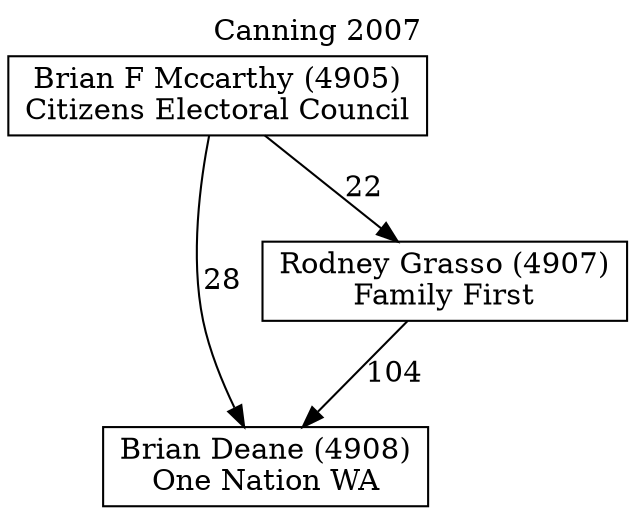 // House preference flow
digraph "Brian Deane (4908)_Canning_2007" {
	graph [label="Canning 2007" labelloc=t mclimit=10]
	node [shape=box]
	"Brian Deane (4908)" [label="Brian Deane (4908)
One Nation WA"]
	"Rodney Grasso (4907)" [label="Rodney Grasso (4907)
Family First"]
	"Brian F Mccarthy (4905)" [label="Brian F Mccarthy (4905)
Citizens Electoral Council"]
	"Rodney Grasso (4907)" -> "Brian Deane (4908)" [label=104]
	"Brian F Mccarthy (4905)" -> "Rodney Grasso (4907)" [label=22]
	"Brian F Mccarthy (4905)" -> "Brian Deane (4908)" [label=28]
}
